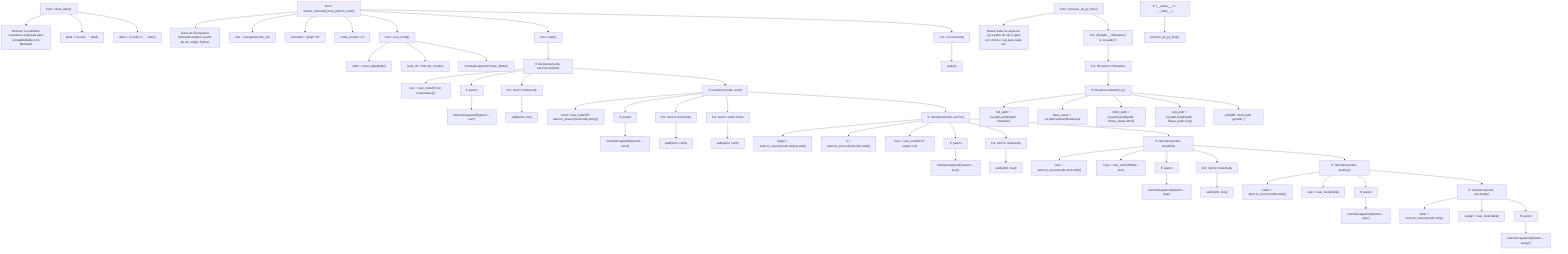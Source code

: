 graph TD
N0["Func: clean_label()"]
N1["Remove ou substitui caracteres especiais para compatibilidade com Mermaid."]
N0 --> N1
N2["label = re.sub('', '', label)"]
N0 --> N2
N3["label = re.sub('s+', ' ', label)"]
N0 --> N3
N4["Func: extract_mermaid_from_python_code()"]
N5["Gera um fluxograma Mermaid simples a partir de um código Python."]
N4 --> N5
N6["tree = ast.parse(code_str)"]
N4 --> N6
N7["mermaid = 'graph TD'"]
N4 --> N7
N8["node_counter = 0"]
N4 --> N8
N9["Func: new_node()"]
N4 --> N9
N10["label = clean_label(label)"]
N9 --> N10
N11["node_id = f'Nnode_counter'"]
N9 --> N11
N12["mermaid.append(f'node_idlabel')"]
N9 --> N12
N13["Func: walk()"]
N4 --> N13
N14["If: isinstance(node, ast.FunctionDef)"]
N13 --> N14
N15["curr = new_node(f'Func: node.name()')"]
N14 --> N15
N16["If: parent"]
N14 --> N16
N17["mermaid.append(f'parent -- curr')"]
N16 --> N17
N18["For: stmt in node.body"]
N14 --> N18
N19["walk(stmt, curr)"]
N18 --> N19
N20["If: isinstance(node, ast.If)"]
N14 --> N20
N21["cond = new_node(f'If: astor.to_source(node.test).strip()')"]
N20 --> N21
N22["If: parent"]
N20 --> N22
N23["mermaid.append(f'parent -- cond')"]
N22 --> N23
N24["For: stmt in node.body"]
N20 --> N24
N25["walk(stmt, cond)"]
N24 --> N25
N26["For: stmt in node.orelse"]
N20 --> N26
N27["walk(stmt, cond)"]
N26 --> N27
N28["If: isinstance(node, ast.For)"]
N20 --> N28
N29["target = astor.to_source(node.target).strip()"]
N28 --> N29
N30["it = astor.to_source(node.iter).strip()"]
N28 --> N30
N31["loop = new_node(f'For: target in it')"]
N28 --> N31
N32["If: parent"]
N28 --> N32
N33["mermaid.append(f'parent -- loop')"]
N32 --> N33
N34["For: stmt in node.body"]
N28 --> N34
N35["walk(stmt, loop)"]
N34 --> N35
N36["If: isinstance(node, ast.While)"]
N28 --> N36
N37["test = astor.to_source(node.test).strip()"]
N36 --> N37
N38["loop = new_node(f'While: test')"]
N36 --> N38
N39["If: parent"]
N36 --> N39
N40["mermaid.append(f'parent -- loop')"]
N39 --> N40
N41["For: stmt in node.body"]
N36 --> N41
N42["walk(stmt, loop)"]
N41 --> N42
N43["If: isinstance(node, ast.Expr)"]
N36 --> N43
N44["label = astor.to_source(node).strip()"]
N43 --> N44
N45["expr = new_node(label)"]
N43 --> N45
N46["If: parent"]
N43 --> N46
N47["mermaid.append(f'parent -- expr')"]
N46 --> N47
N48["If: isinstance(node, ast.Assign)"]
N43 --> N48
N49["label = astor.to_source(node).strip()"]
N48 --> N49
N50["assign = new_node(label)"]
N48 --> N50
N51["If: parent"]
N48 --> N51
N52["mermaid.append(f'parent -- assign')"]
N51 --> N52
N53["For: n in tree.body"]
N4 --> N53
N54["walk(n)"]
N53 --> N54
N55["Func: process_all_py_files()"]
N56["Busca todos os arquivos .py a partir da raiz e gera um .mmd e .svg para cada um."]
N55 --> N56
N57["For: (dirpath, _, filenames) in os.walk('.')"]
N55 --> N57
N58["For: filename in filenames"]
N57 --> N58
N59["If: filename.endswith('.py')"]
N58 --> N59
N60["full_path = os.path.join(dirpath, filename)"]
N59 --> N60
N61["base_name = os.path.splitext(filename)0"]
N59 --> N61
N62["mmd_path = os.path.join(dirpath, f'base_name.mmd')"]
N59 --> N62
N63["svg_path = os.path.join(dirpath, f'base_name.svg')"]
N59 --> N63
N64["print(f'✔️ mmd_path gerado.')"]
N59 --> N64
N65["If: (__name__ == '__main__')"]
N66["process_all_py_files()"]
N65 --> N66
